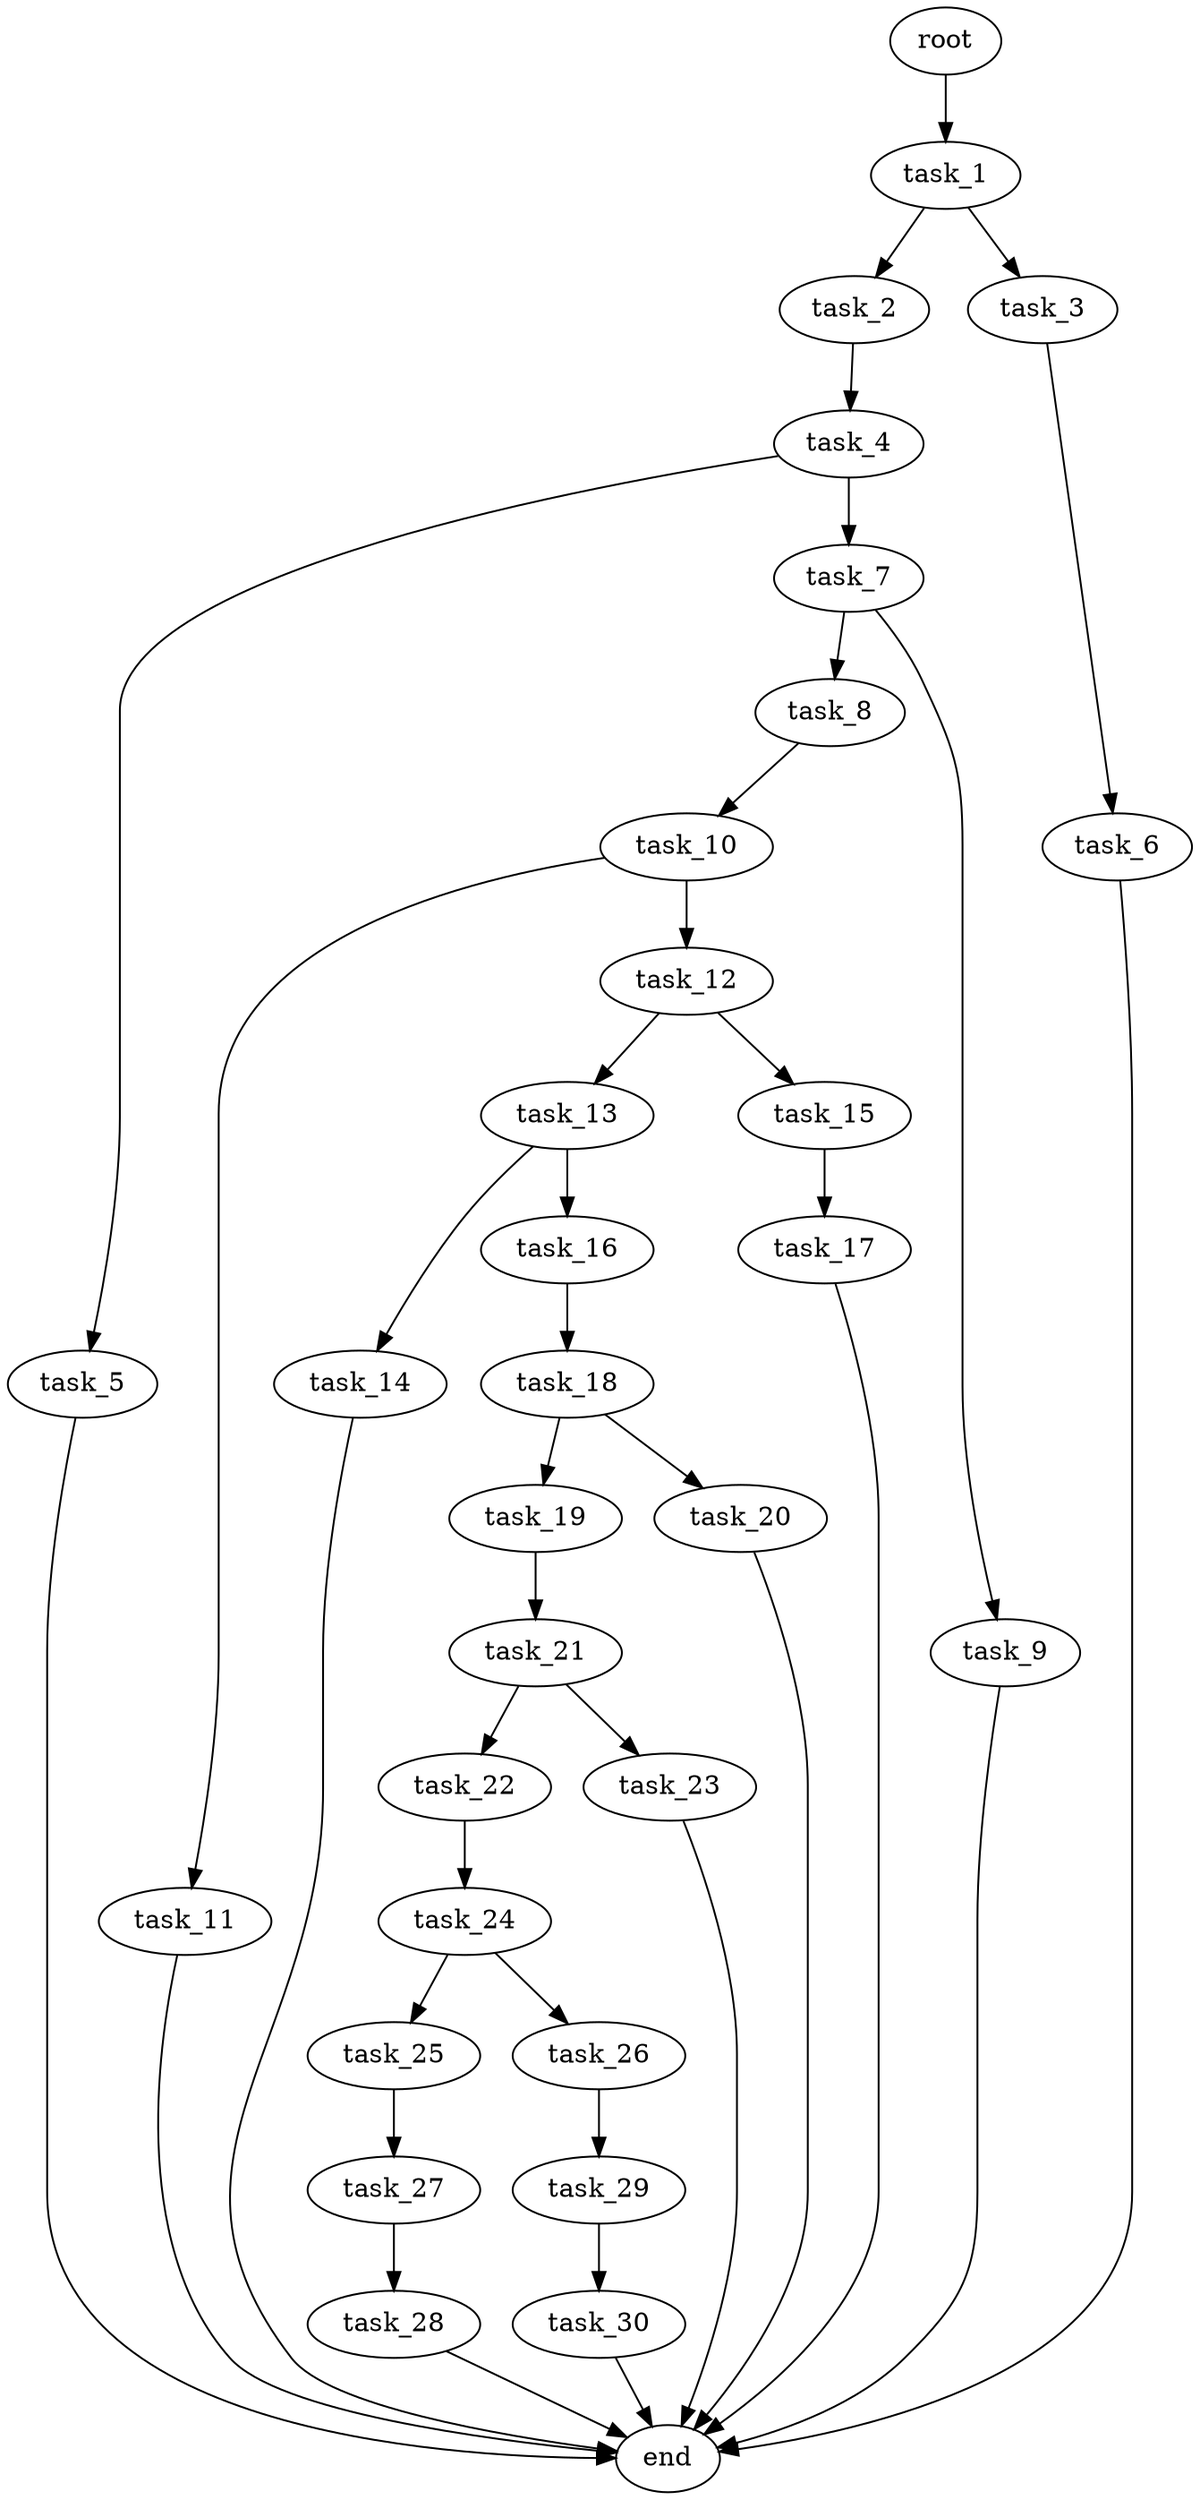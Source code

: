 digraph G {
  root [size="0.000000e+00"];
  task_1 [size="5.627275e+10"];
  task_2 [size="1.010803e+10"];
  task_3 [size="2.861642e+10"];
  task_4 [size="5.356799e+10"];
  task_5 [size="3.439348e+10"];
  task_6 [size="4.109489e+10"];
  task_7 [size="3.831052e+10"];
  task_8 [size="4.856362e+10"];
  task_9 [size="6.090013e+10"];
  task_10 [size="3.756192e+09"];
  task_11 [size="2.754866e+10"];
  task_12 [size="1.439383e+10"];
  task_13 [size="6.086944e+10"];
  task_14 [size="6.936919e+10"];
  task_15 [size="3.887865e+09"];
  task_16 [size="8.895853e+10"];
  task_17 [size="3.315609e+10"];
  task_18 [size="2.376555e+10"];
  task_19 [size="7.457752e+10"];
  task_20 [size="9.208429e+10"];
  task_21 [size="8.970417e+10"];
  task_22 [size="2.033087e+09"];
  task_23 [size="8.174042e+10"];
  task_24 [size="3.031246e+10"];
  task_25 [size="2.804186e+10"];
  task_26 [size="4.916701e+10"];
  task_27 [size="6.962132e+10"];
  task_28 [size="9.830757e+09"];
  task_29 [size="8.689131e+10"];
  task_30 [size="1.344721e+10"];
  end [size="0.000000e+00"];

  root -> task_1 [size="1.000000e-12"];
  task_1 -> task_2 [size="1.010803e+08"];
  task_1 -> task_3 [size="2.861642e+08"];
  task_2 -> task_4 [size="5.356799e+08"];
  task_3 -> task_6 [size="4.109489e+08"];
  task_4 -> task_5 [size="3.439348e+08"];
  task_4 -> task_7 [size="3.831052e+08"];
  task_5 -> end [size="1.000000e-12"];
  task_6 -> end [size="1.000000e-12"];
  task_7 -> task_8 [size="4.856362e+08"];
  task_7 -> task_9 [size="6.090013e+08"];
  task_8 -> task_10 [size="3.756192e+07"];
  task_9 -> end [size="1.000000e-12"];
  task_10 -> task_11 [size="2.754866e+08"];
  task_10 -> task_12 [size="1.439383e+08"];
  task_11 -> end [size="1.000000e-12"];
  task_12 -> task_13 [size="6.086944e+08"];
  task_12 -> task_15 [size="3.887865e+07"];
  task_13 -> task_14 [size="6.936919e+08"];
  task_13 -> task_16 [size="8.895853e+08"];
  task_14 -> end [size="1.000000e-12"];
  task_15 -> task_17 [size="3.315609e+08"];
  task_16 -> task_18 [size="2.376555e+08"];
  task_17 -> end [size="1.000000e-12"];
  task_18 -> task_19 [size="7.457752e+08"];
  task_18 -> task_20 [size="9.208429e+08"];
  task_19 -> task_21 [size="8.970417e+08"];
  task_20 -> end [size="1.000000e-12"];
  task_21 -> task_22 [size="2.033087e+07"];
  task_21 -> task_23 [size="8.174042e+08"];
  task_22 -> task_24 [size="3.031246e+08"];
  task_23 -> end [size="1.000000e-12"];
  task_24 -> task_25 [size="2.804186e+08"];
  task_24 -> task_26 [size="4.916701e+08"];
  task_25 -> task_27 [size="6.962132e+08"];
  task_26 -> task_29 [size="8.689131e+08"];
  task_27 -> task_28 [size="9.830757e+07"];
  task_28 -> end [size="1.000000e-12"];
  task_29 -> task_30 [size="1.344721e+08"];
  task_30 -> end [size="1.000000e-12"];
}
